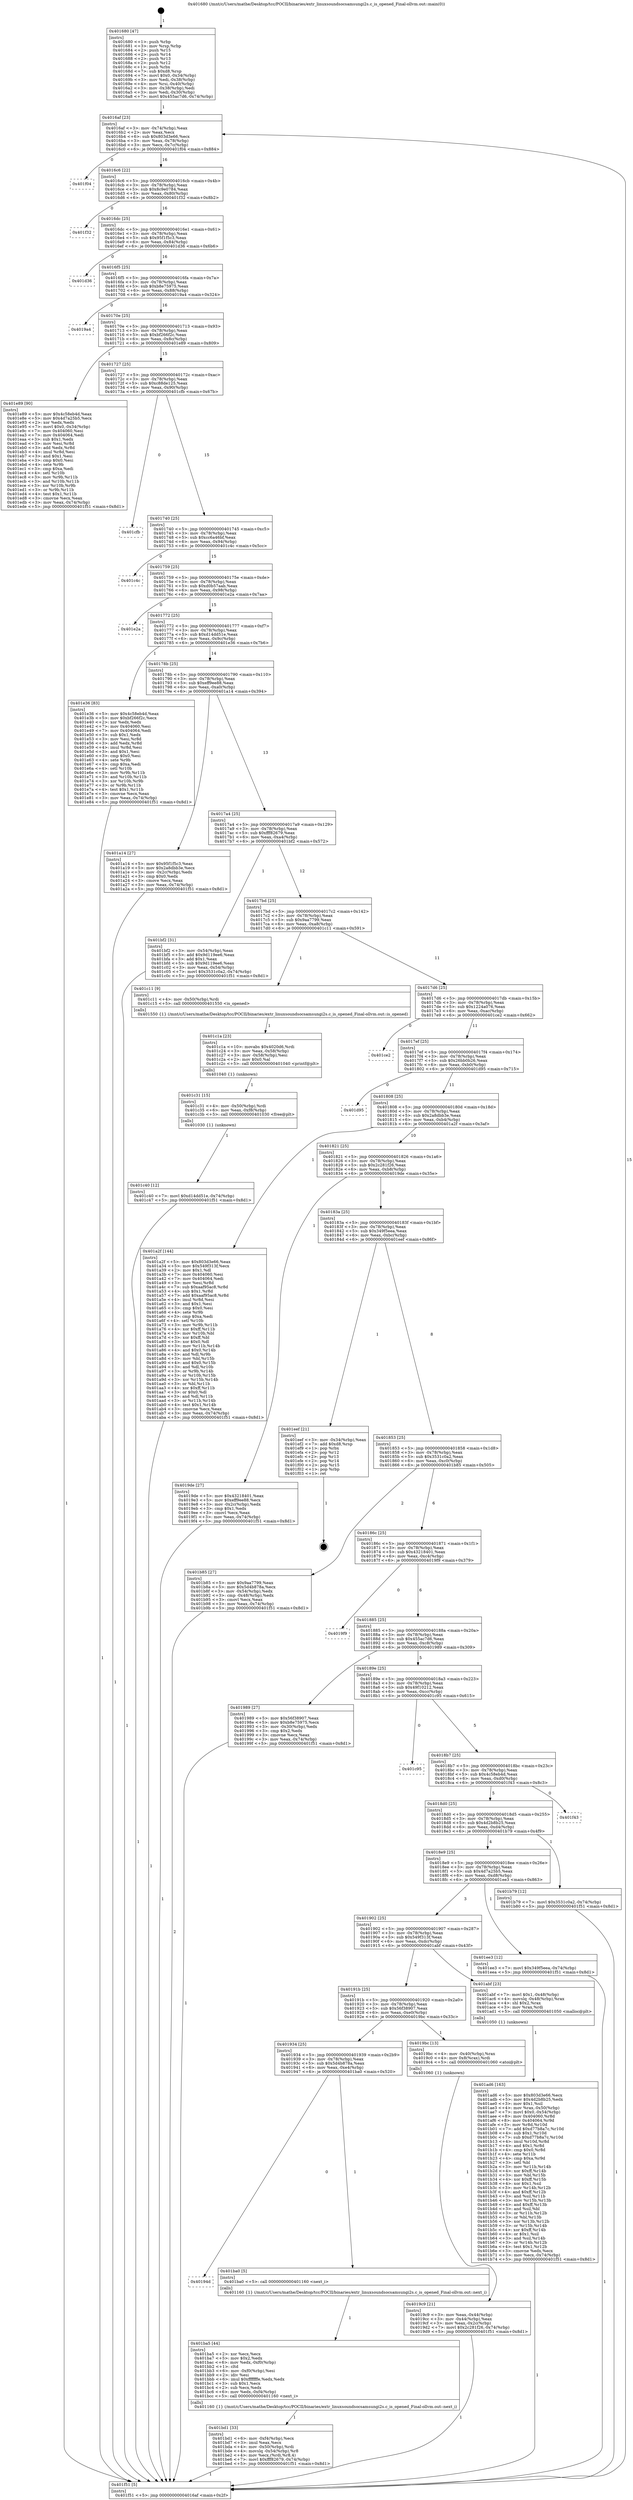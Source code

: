 digraph "0x401680" {
  label = "0x401680 (/mnt/c/Users/mathe/Desktop/tcc/POCII/binaries/extr_linuxsoundsocsamsungi2s.c_is_opened_Final-ollvm.out::main(0))"
  labelloc = "t"
  node[shape=record]

  Entry [label="",width=0.3,height=0.3,shape=circle,fillcolor=black,style=filled]
  "0x4016af" [label="{
     0x4016af [23]\l
     | [instrs]\l
     &nbsp;&nbsp;0x4016af \<+3\>: mov -0x74(%rbp),%eax\l
     &nbsp;&nbsp;0x4016b2 \<+2\>: mov %eax,%ecx\l
     &nbsp;&nbsp;0x4016b4 \<+6\>: sub $0x803d3e66,%ecx\l
     &nbsp;&nbsp;0x4016ba \<+3\>: mov %eax,-0x78(%rbp)\l
     &nbsp;&nbsp;0x4016bd \<+3\>: mov %ecx,-0x7c(%rbp)\l
     &nbsp;&nbsp;0x4016c0 \<+6\>: je 0000000000401f04 \<main+0x884\>\l
  }"]
  "0x401f04" [label="{
     0x401f04\l
  }", style=dashed]
  "0x4016c6" [label="{
     0x4016c6 [22]\l
     | [instrs]\l
     &nbsp;&nbsp;0x4016c6 \<+5\>: jmp 00000000004016cb \<main+0x4b\>\l
     &nbsp;&nbsp;0x4016cb \<+3\>: mov -0x78(%rbp),%eax\l
     &nbsp;&nbsp;0x4016ce \<+5\>: sub $0x8c9e0784,%eax\l
     &nbsp;&nbsp;0x4016d3 \<+3\>: mov %eax,-0x80(%rbp)\l
     &nbsp;&nbsp;0x4016d6 \<+6\>: je 0000000000401f32 \<main+0x8b2\>\l
  }"]
  Exit [label="",width=0.3,height=0.3,shape=circle,fillcolor=black,style=filled,peripheries=2]
  "0x401f32" [label="{
     0x401f32\l
  }", style=dashed]
  "0x4016dc" [label="{
     0x4016dc [25]\l
     | [instrs]\l
     &nbsp;&nbsp;0x4016dc \<+5\>: jmp 00000000004016e1 \<main+0x61\>\l
     &nbsp;&nbsp;0x4016e1 \<+3\>: mov -0x78(%rbp),%eax\l
     &nbsp;&nbsp;0x4016e4 \<+5\>: sub $0x95f1f5c3,%eax\l
     &nbsp;&nbsp;0x4016e9 \<+6\>: mov %eax,-0x84(%rbp)\l
     &nbsp;&nbsp;0x4016ef \<+6\>: je 0000000000401d36 \<main+0x6b6\>\l
  }"]
  "0x401c40" [label="{
     0x401c40 [12]\l
     | [instrs]\l
     &nbsp;&nbsp;0x401c40 \<+7\>: movl $0xd14dd51e,-0x74(%rbp)\l
     &nbsp;&nbsp;0x401c47 \<+5\>: jmp 0000000000401f51 \<main+0x8d1\>\l
  }"]
  "0x401d36" [label="{
     0x401d36\l
  }", style=dashed]
  "0x4016f5" [label="{
     0x4016f5 [25]\l
     | [instrs]\l
     &nbsp;&nbsp;0x4016f5 \<+5\>: jmp 00000000004016fa \<main+0x7a\>\l
     &nbsp;&nbsp;0x4016fa \<+3\>: mov -0x78(%rbp),%eax\l
     &nbsp;&nbsp;0x4016fd \<+5\>: sub $0xb8e75975,%eax\l
     &nbsp;&nbsp;0x401702 \<+6\>: mov %eax,-0x88(%rbp)\l
     &nbsp;&nbsp;0x401708 \<+6\>: je 00000000004019a4 \<main+0x324\>\l
  }"]
  "0x401c31" [label="{
     0x401c31 [15]\l
     | [instrs]\l
     &nbsp;&nbsp;0x401c31 \<+4\>: mov -0x50(%rbp),%rdi\l
     &nbsp;&nbsp;0x401c35 \<+6\>: mov %eax,-0xf8(%rbp)\l
     &nbsp;&nbsp;0x401c3b \<+5\>: call 0000000000401030 \<free@plt\>\l
     | [calls]\l
     &nbsp;&nbsp;0x401030 \{1\} (unknown)\l
  }"]
  "0x4019a4" [label="{
     0x4019a4\l
  }", style=dashed]
  "0x40170e" [label="{
     0x40170e [25]\l
     | [instrs]\l
     &nbsp;&nbsp;0x40170e \<+5\>: jmp 0000000000401713 \<main+0x93\>\l
     &nbsp;&nbsp;0x401713 \<+3\>: mov -0x78(%rbp),%eax\l
     &nbsp;&nbsp;0x401716 \<+5\>: sub $0xbf266f2c,%eax\l
     &nbsp;&nbsp;0x40171b \<+6\>: mov %eax,-0x8c(%rbp)\l
     &nbsp;&nbsp;0x401721 \<+6\>: je 0000000000401e89 \<main+0x809\>\l
  }"]
  "0x401c1a" [label="{
     0x401c1a [23]\l
     | [instrs]\l
     &nbsp;&nbsp;0x401c1a \<+10\>: movabs $0x4020d6,%rdi\l
     &nbsp;&nbsp;0x401c24 \<+3\>: mov %eax,-0x58(%rbp)\l
     &nbsp;&nbsp;0x401c27 \<+3\>: mov -0x58(%rbp),%esi\l
     &nbsp;&nbsp;0x401c2a \<+2\>: mov $0x0,%al\l
     &nbsp;&nbsp;0x401c2c \<+5\>: call 0000000000401040 \<printf@plt\>\l
     | [calls]\l
     &nbsp;&nbsp;0x401040 \{1\} (unknown)\l
  }"]
  "0x401e89" [label="{
     0x401e89 [90]\l
     | [instrs]\l
     &nbsp;&nbsp;0x401e89 \<+5\>: mov $0x4c58eb4d,%eax\l
     &nbsp;&nbsp;0x401e8e \<+5\>: mov $0x4d7a25b5,%ecx\l
     &nbsp;&nbsp;0x401e93 \<+2\>: xor %edx,%edx\l
     &nbsp;&nbsp;0x401e95 \<+7\>: movl $0x0,-0x34(%rbp)\l
     &nbsp;&nbsp;0x401e9c \<+7\>: mov 0x404060,%esi\l
     &nbsp;&nbsp;0x401ea3 \<+7\>: mov 0x404064,%edi\l
     &nbsp;&nbsp;0x401eaa \<+3\>: sub $0x1,%edx\l
     &nbsp;&nbsp;0x401ead \<+3\>: mov %esi,%r8d\l
     &nbsp;&nbsp;0x401eb0 \<+3\>: add %edx,%r8d\l
     &nbsp;&nbsp;0x401eb3 \<+4\>: imul %r8d,%esi\l
     &nbsp;&nbsp;0x401eb7 \<+3\>: and $0x1,%esi\l
     &nbsp;&nbsp;0x401eba \<+3\>: cmp $0x0,%esi\l
     &nbsp;&nbsp;0x401ebd \<+4\>: sete %r9b\l
     &nbsp;&nbsp;0x401ec1 \<+3\>: cmp $0xa,%edi\l
     &nbsp;&nbsp;0x401ec4 \<+4\>: setl %r10b\l
     &nbsp;&nbsp;0x401ec8 \<+3\>: mov %r9b,%r11b\l
     &nbsp;&nbsp;0x401ecb \<+3\>: and %r10b,%r11b\l
     &nbsp;&nbsp;0x401ece \<+3\>: xor %r10b,%r9b\l
     &nbsp;&nbsp;0x401ed1 \<+3\>: or %r9b,%r11b\l
     &nbsp;&nbsp;0x401ed4 \<+4\>: test $0x1,%r11b\l
     &nbsp;&nbsp;0x401ed8 \<+3\>: cmovne %ecx,%eax\l
     &nbsp;&nbsp;0x401edb \<+3\>: mov %eax,-0x74(%rbp)\l
     &nbsp;&nbsp;0x401ede \<+5\>: jmp 0000000000401f51 \<main+0x8d1\>\l
  }"]
  "0x401727" [label="{
     0x401727 [25]\l
     | [instrs]\l
     &nbsp;&nbsp;0x401727 \<+5\>: jmp 000000000040172c \<main+0xac\>\l
     &nbsp;&nbsp;0x40172c \<+3\>: mov -0x78(%rbp),%eax\l
     &nbsp;&nbsp;0x40172f \<+5\>: sub $0xc88de125,%eax\l
     &nbsp;&nbsp;0x401734 \<+6\>: mov %eax,-0x90(%rbp)\l
     &nbsp;&nbsp;0x40173a \<+6\>: je 0000000000401cfb \<main+0x67b\>\l
  }"]
  "0x401bd1" [label="{
     0x401bd1 [33]\l
     | [instrs]\l
     &nbsp;&nbsp;0x401bd1 \<+6\>: mov -0xf4(%rbp),%ecx\l
     &nbsp;&nbsp;0x401bd7 \<+3\>: imul %eax,%ecx\l
     &nbsp;&nbsp;0x401bda \<+4\>: mov -0x50(%rbp),%rdi\l
     &nbsp;&nbsp;0x401bde \<+4\>: movslq -0x54(%rbp),%r8\l
     &nbsp;&nbsp;0x401be2 \<+4\>: mov %ecx,(%rdi,%r8,4)\l
     &nbsp;&nbsp;0x401be6 \<+7\>: movl $0xfff82679,-0x74(%rbp)\l
     &nbsp;&nbsp;0x401bed \<+5\>: jmp 0000000000401f51 \<main+0x8d1\>\l
  }"]
  "0x401cfb" [label="{
     0x401cfb\l
  }", style=dashed]
  "0x401740" [label="{
     0x401740 [25]\l
     | [instrs]\l
     &nbsp;&nbsp;0x401740 \<+5\>: jmp 0000000000401745 \<main+0xc5\>\l
     &nbsp;&nbsp;0x401745 \<+3\>: mov -0x78(%rbp),%eax\l
     &nbsp;&nbsp;0x401748 \<+5\>: sub $0xcc6a46bf,%eax\l
     &nbsp;&nbsp;0x40174d \<+6\>: mov %eax,-0x94(%rbp)\l
     &nbsp;&nbsp;0x401753 \<+6\>: je 0000000000401c4c \<main+0x5cc\>\l
  }"]
  "0x401ba5" [label="{
     0x401ba5 [44]\l
     | [instrs]\l
     &nbsp;&nbsp;0x401ba5 \<+2\>: xor %ecx,%ecx\l
     &nbsp;&nbsp;0x401ba7 \<+5\>: mov $0x2,%edx\l
     &nbsp;&nbsp;0x401bac \<+6\>: mov %edx,-0xf0(%rbp)\l
     &nbsp;&nbsp;0x401bb2 \<+1\>: cltd\l
     &nbsp;&nbsp;0x401bb3 \<+6\>: mov -0xf0(%rbp),%esi\l
     &nbsp;&nbsp;0x401bb9 \<+2\>: idiv %esi\l
     &nbsp;&nbsp;0x401bbb \<+6\>: imul $0xfffffffe,%edx,%edx\l
     &nbsp;&nbsp;0x401bc1 \<+3\>: sub $0x1,%ecx\l
     &nbsp;&nbsp;0x401bc4 \<+2\>: sub %ecx,%edx\l
     &nbsp;&nbsp;0x401bc6 \<+6\>: mov %edx,-0xf4(%rbp)\l
     &nbsp;&nbsp;0x401bcc \<+5\>: call 0000000000401160 \<next_i\>\l
     | [calls]\l
     &nbsp;&nbsp;0x401160 \{1\} (/mnt/c/Users/mathe/Desktop/tcc/POCII/binaries/extr_linuxsoundsocsamsungi2s.c_is_opened_Final-ollvm.out::next_i)\l
  }"]
  "0x401c4c" [label="{
     0x401c4c\l
  }", style=dashed]
  "0x401759" [label="{
     0x401759 [25]\l
     | [instrs]\l
     &nbsp;&nbsp;0x401759 \<+5\>: jmp 000000000040175e \<main+0xde\>\l
     &nbsp;&nbsp;0x40175e \<+3\>: mov -0x78(%rbp),%eax\l
     &nbsp;&nbsp;0x401761 \<+5\>: sub $0xd0b57aab,%eax\l
     &nbsp;&nbsp;0x401766 \<+6\>: mov %eax,-0x98(%rbp)\l
     &nbsp;&nbsp;0x40176c \<+6\>: je 0000000000401e2a \<main+0x7aa\>\l
  }"]
  "0x40194d" [label="{
     0x40194d\l
  }", style=dashed]
  "0x401e2a" [label="{
     0x401e2a\l
  }", style=dashed]
  "0x401772" [label="{
     0x401772 [25]\l
     | [instrs]\l
     &nbsp;&nbsp;0x401772 \<+5\>: jmp 0000000000401777 \<main+0xf7\>\l
     &nbsp;&nbsp;0x401777 \<+3\>: mov -0x78(%rbp),%eax\l
     &nbsp;&nbsp;0x40177a \<+5\>: sub $0xd14dd51e,%eax\l
     &nbsp;&nbsp;0x40177f \<+6\>: mov %eax,-0x9c(%rbp)\l
     &nbsp;&nbsp;0x401785 \<+6\>: je 0000000000401e36 \<main+0x7b6\>\l
  }"]
  "0x401ba0" [label="{
     0x401ba0 [5]\l
     | [instrs]\l
     &nbsp;&nbsp;0x401ba0 \<+5\>: call 0000000000401160 \<next_i\>\l
     | [calls]\l
     &nbsp;&nbsp;0x401160 \{1\} (/mnt/c/Users/mathe/Desktop/tcc/POCII/binaries/extr_linuxsoundsocsamsungi2s.c_is_opened_Final-ollvm.out::next_i)\l
  }"]
  "0x401e36" [label="{
     0x401e36 [83]\l
     | [instrs]\l
     &nbsp;&nbsp;0x401e36 \<+5\>: mov $0x4c58eb4d,%eax\l
     &nbsp;&nbsp;0x401e3b \<+5\>: mov $0xbf266f2c,%ecx\l
     &nbsp;&nbsp;0x401e40 \<+2\>: xor %edx,%edx\l
     &nbsp;&nbsp;0x401e42 \<+7\>: mov 0x404060,%esi\l
     &nbsp;&nbsp;0x401e49 \<+7\>: mov 0x404064,%edi\l
     &nbsp;&nbsp;0x401e50 \<+3\>: sub $0x1,%edx\l
     &nbsp;&nbsp;0x401e53 \<+3\>: mov %esi,%r8d\l
     &nbsp;&nbsp;0x401e56 \<+3\>: add %edx,%r8d\l
     &nbsp;&nbsp;0x401e59 \<+4\>: imul %r8d,%esi\l
     &nbsp;&nbsp;0x401e5d \<+3\>: and $0x1,%esi\l
     &nbsp;&nbsp;0x401e60 \<+3\>: cmp $0x0,%esi\l
     &nbsp;&nbsp;0x401e63 \<+4\>: sete %r9b\l
     &nbsp;&nbsp;0x401e67 \<+3\>: cmp $0xa,%edi\l
     &nbsp;&nbsp;0x401e6a \<+4\>: setl %r10b\l
     &nbsp;&nbsp;0x401e6e \<+3\>: mov %r9b,%r11b\l
     &nbsp;&nbsp;0x401e71 \<+3\>: and %r10b,%r11b\l
     &nbsp;&nbsp;0x401e74 \<+3\>: xor %r10b,%r9b\l
     &nbsp;&nbsp;0x401e77 \<+3\>: or %r9b,%r11b\l
     &nbsp;&nbsp;0x401e7a \<+4\>: test $0x1,%r11b\l
     &nbsp;&nbsp;0x401e7e \<+3\>: cmovne %ecx,%eax\l
     &nbsp;&nbsp;0x401e81 \<+3\>: mov %eax,-0x74(%rbp)\l
     &nbsp;&nbsp;0x401e84 \<+5\>: jmp 0000000000401f51 \<main+0x8d1\>\l
  }"]
  "0x40178b" [label="{
     0x40178b [25]\l
     | [instrs]\l
     &nbsp;&nbsp;0x40178b \<+5\>: jmp 0000000000401790 \<main+0x110\>\l
     &nbsp;&nbsp;0x401790 \<+3\>: mov -0x78(%rbp),%eax\l
     &nbsp;&nbsp;0x401793 \<+5\>: sub $0xeff9ee88,%eax\l
     &nbsp;&nbsp;0x401798 \<+6\>: mov %eax,-0xa0(%rbp)\l
     &nbsp;&nbsp;0x40179e \<+6\>: je 0000000000401a14 \<main+0x394\>\l
  }"]
  "0x401ad6" [label="{
     0x401ad6 [163]\l
     | [instrs]\l
     &nbsp;&nbsp;0x401ad6 \<+5\>: mov $0x803d3e66,%ecx\l
     &nbsp;&nbsp;0x401adb \<+5\>: mov $0x4d2b8b25,%edx\l
     &nbsp;&nbsp;0x401ae0 \<+3\>: mov $0x1,%sil\l
     &nbsp;&nbsp;0x401ae3 \<+4\>: mov %rax,-0x50(%rbp)\l
     &nbsp;&nbsp;0x401ae7 \<+7\>: movl $0x0,-0x54(%rbp)\l
     &nbsp;&nbsp;0x401aee \<+8\>: mov 0x404060,%r8d\l
     &nbsp;&nbsp;0x401af6 \<+8\>: mov 0x404064,%r9d\l
     &nbsp;&nbsp;0x401afe \<+3\>: mov %r8d,%r10d\l
     &nbsp;&nbsp;0x401b01 \<+7\>: add $0xd77b8a7c,%r10d\l
     &nbsp;&nbsp;0x401b08 \<+4\>: sub $0x1,%r10d\l
     &nbsp;&nbsp;0x401b0c \<+7\>: sub $0xd77b8a7c,%r10d\l
     &nbsp;&nbsp;0x401b13 \<+4\>: imul %r10d,%r8d\l
     &nbsp;&nbsp;0x401b17 \<+4\>: and $0x1,%r8d\l
     &nbsp;&nbsp;0x401b1b \<+4\>: cmp $0x0,%r8d\l
     &nbsp;&nbsp;0x401b1f \<+4\>: sete %r11b\l
     &nbsp;&nbsp;0x401b23 \<+4\>: cmp $0xa,%r9d\l
     &nbsp;&nbsp;0x401b27 \<+3\>: setl %bl\l
     &nbsp;&nbsp;0x401b2a \<+3\>: mov %r11b,%r14b\l
     &nbsp;&nbsp;0x401b2d \<+4\>: xor $0xff,%r14b\l
     &nbsp;&nbsp;0x401b31 \<+3\>: mov %bl,%r15b\l
     &nbsp;&nbsp;0x401b34 \<+4\>: xor $0xff,%r15b\l
     &nbsp;&nbsp;0x401b38 \<+4\>: xor $0x1,%sil\l
     &nbsp;&nbsp;0x401b3c \<+3\>: mov %r14b,%r12b\l
     &nbsp;&nbsp;0x401b3f \<+4\>: and $0xff,%r12b\l
     &nbsp;&nbsp;0x401b43 \<+3\>: and %sil,%r11b\l
     &nbsp;&nbsp;0x401b46 \<+3\>: mov %r15b,%r13b\l
     &nbsp;&nbsp;0x401b49 \<+4\>: and $0xff,%r13b\l
     &nbsp;&nbsp;0x401b4d \<+3\>: and %sil,%bl\l
     &nbsp;&nbsp;0x401b50 \<+3\>: or %r11b,%r12b\l
     &nbsp;&nbsp;0x401b53 \<+3\>: or %bl,%r13b\l
     &nbsp;&nbsp;0x401b56 \<+3\>: xor %r13b,%r12b\l
     &nbsp;&nbsp;0x401b59 \<+3\>: or %r15b,%r14b\l
     &nbsp;&nbsp;0x401b5c \<+4\>: xor $0xff,%r14b\l
     &nbsp;&nbsp;0x401b60 \<+4\>: or $0x1,%sil\l
     &nbsp;&nbsp;0x401b64 \<+3\>: and %sil,%r14b\l
     &nbsp;&nbsp;0x401b67 \<+3\>: or %r14b,%r12b\l
     &nbsp;&nbsp;0x401b6a \<+4\>: test $0x1,%r12b\l
     &nbsp;&nbsp;0x401b6e \<+3\>: cmovne %edx,%ecx\l
     &nbsp;&nbsp;0x401b71 \<+3\>: mov %ecx,-0x74(%rbp)\l
     &nbsp;&nbsp;0x401b74 \<+5\>: jmp 0000000000401f51 \<main+0x8d1\>\l
  }"]
  "0x401a14" [label="{
     0x401a14 [27]\l
     | [instrs]\l
     &nbsp;&nbsp;0x401a14 \<+5\>: mov $0x95f1f5c3,%eax\l
     &nbsp;&nbsp;0x401a19 \<+5\>: mov $0x2a8dbb3e,%ecx\l
     &nbsp;&nbsp;0x401a1e \<+3\>: mov -0x2c(%rbp),%edx\l
     &nbsp;&nbsp;0x401a21 \<+3\>: cmp $0x0,%edx\l
     &nbsp;&nbsp;0x401a24 \<+3\>: cmove %ecx,%eax\l
     &nbsp;&nbsp;0x401a27 \<+3\>: mov %eax,-0x74(%rbp)\l
     &nbsp;&nbsp;0x401a2a \<+5\>: jmp 0000000000401f51 \<main+0x8d1\>\l
  }"]
  "0x4017a4" [label="{
     0x4017a4 [25]\l
     | [instrs]\l
     &nbsp;&nbsp;0x4017a4 \<+5\>: jmp 00000000004017a9 \<main+0x129\>\l
     &nbsp;&nbsp;0x4017a9 \<+3\>: mov -0x78(%rbp),%eax\l
     &nbsp;&nbsp;0x4017ac \<+5\>: sub $0xfff82679,%eax\l
     &nbsp;&nbsp;0x4017b1 \<+6\>: mov %eax,-0xa4(%rbp)\l
     &nbsp;&nbsp;0x4017b7 \<+6\>: je 0000000000401bf2 \<main+0x572\>\l
  }"]
  "0x4019c9" [label="{
     0x4019c9 [21]\l
     | [instrs]\l
     &nbsp;&nbsp;0x4019c9 \<+3\>: mov %eax,-0x44(%rbp)\l
     &nbsp;&nbsp;0x4019cc \<+3\>: mov -0x44(%rbp),%eax\l
     &nbsp;&nbsp;0x4019cf \<+3\>: mov %eax,-0x2c(%rbp)\l
     &nbsp;&nbsp;0x4019d2 \<+7\>: movl $0x2c281f26,-0x74(%rbp)\l
     &nbsp;&nbsp;0x4019d9 \<+5\>: jmp 0000000000401f51 \<main+0x8d1\>\l
  }"]
  "0x401bf2" [label="{
     0x401bf2 [31]\l
     | [instrs]\l
     &nbsp;&nbsp;0x401bf2 \<+3\>: mov -0x54(%rbp),%eax\l
     &nbsp;&nbsp;0x401bf5 \<+5\>: add $0x9d119ee6,%eax\l
     &nbsp;&nbsp;0x401bfa \<+3\>: add $0x1,%eax\l
     &nbsp;&nbsp;0x401bfd \<+5\>: sub $0x9d119ee6,%eax\l
     &nbsp;&nbsp;0x401c02 \<+3\>: mov %eax,-0x54(%rbp)\l
     &nbsp;&nbsp;0x401c05 \<+7\>: movl $0x3531c0a2,-0x74(%rbp)\l
     &nbsp;&nbsp;0x401c0c \<+5\>: jmp 0000000000401f51 \<main+0x8d1\>\l
  }"]
  "0x4017bd" [label="{
     0x4017bd [25]\l
     | [instrs]\l
     &nbsp;&nbsp;0x4017bd \<+5\>: jmp 00000000004017c2 \<main+0x142\>\l
     &nbsp;&nbsp;0x4017c2 \<+3\>: mov -0x78(%rbp),%eax\l
     &nbsp;&nbsp;0x4017c5 \<+5\>: sub $0x9aa7799,%eax\l
     &nbsp;&nbsp;0x4017ca \<+6\>: mov %eax,-0xa8(%rbp)\l
     &nbsp;&nbsp;0x4017d0 \<+6\>: je 0000000000401c11 \<main+0x591\>\l
  }"]
  "0x401934" [label="{
     0x401934 [25]\l
     | [instrs]\l
     &nbsp;&nbsp;0x401934 \<+5\>: jmp 0000000000401939 \<main+0x2b9\>\l
     &nbsp;&nbsp;0x401939 \<+3\>: mov -0x78(%rbp),%eax\l
     &nbsp;&nbsp;0x40193c \<+5\>: sub $0x5d4b878a,%eax\l
     &nbsp;&nbsp;0x401941 \<+6\>: mov %eax,-0xe4(%rbp)\l
     &nbsp;&nbsp;0x401947 \<+6\>: je 0000000000401ba0 \<main+0x520\>\l
  }"]
  "0x401c11" [label="{
     0x401c11 [9]\l
     | [instrs]\l
     &nbsp;&nbsp;0x401c11 \<+4\>: mov -0x50(%rbp),%rdi\l
     &nbsp;&nbsp;0x401c15 \<+5\>: call 0000000000401550 \<is_opened\>\l
     | [calls]\l
     &nbsp;&nbsp;0x401550 \{1\} (/mnt/c/Users/mathe/Desktop/tcc/POCII/binaries/extr_linuxsoundsocsamsungi2s.c_is_opened_Final-ollvm.out::is_opened)\l
  }"]
  "0x4017d6" [label="{
     0x4017d6 [25]\l
     | [instrs]\l
     &nbsp;&nbsp;0x4017d6 \<+5\>: jmp 00000000004017db \<main+0x15b\>\l
     &nbsp;&nbsp;0x4017db \<+3\>: mov -0x78(%rbp),%eax\l
     &nbsp;&nbsp;0x4017de \<+5\>: sub $0x1224a076,%eax\l
     &nbsp;&nbsp;0x4017e3 \<+6\>: mov %eax,-0xac(%rbp)\l
     &nbsp;&nbsp;0x4017e9 \<+6\>: je 0000000000401ce2 \<main+0x662\>\l
  }"]
  "0x4019bc" [label="{
     0x4019bc [13]\l
     | [instrs]\l
     &nbsp;&nbsp;0x4019bc \<+4\>: mov -0x40(%rbp),%rax\l
     &nbsp;&nbsp;0x4019c0 \<+4\>: mov 0x8(%rax),%rdi\l
     &nbsp;&nbsp;0x4019c4 \<+5\>: call 0000000000401060 \<atoi@plt\>\l
     | [calls]\l
     &nbsp;&nbsp;0x401060 \{1\} (unknown)\l
  }"]
  "0x401ce2" [label="{
     0x401ce2\l
  }", style=dashed]
  "0x4017ef" [label="{
     0x4017ef [25]\l
     | [instrs]\l
     &nbsp;&nbsp;0x4017ef \<+5\>: jmp 00000000004017f4 \<main+0x174\>\l
     &nbsp;&nbsp;0x4017f4 \<+3\>: mov -0x78(%rbp),%eax\l
     &nbsp;&nbsp;0x4017f7 \<+5\>: sub $0x26bb0b26,%eax\l
     &nbsp;&nbsp;0x4017fc \<+6\>: mov %eax,-0xb0(%rbp)\l
     &nbsp;&nbsp;0x401802 \<+6\>: je 0000000000401d95 \<main+0x715\>\l
  }"]
  "0x40191b" [label="{
     0x40191b [25]\l
     | [instrs]\l
     &nbsp;&nbsp;0x40191b \<+5\>: jmp 0000000000401920 \<main+0x2a0\>\l
     &nbsp;&nbsp;0x401920 \<+3\>: mov -0x78(%rbp),%eax\l
     &nbsp;&nbsp;0x401923 \<+5\>: sub $0x56f38907,%eax\l
     &nbsp;&nbsp;0x401928 \<+6\>: mov %eax,-0xe0(%rbp)\l
     &nbsp;&nbsp;0x40192e \<+6\>: je 00000000004019bc \<main+0x33c\>\l
  }"]
  "0x401d95" [label="{
     0x401d95\l
  }", style=dashed]
  "0x401808" [label="{
     0x401808 [25]\l
     | [instrs]\l
     &nbsp;&nbsp;0x401808 \<+5\>: jmp 000000000040180d \<main+0x18d\>\l
     &nbsp;&nbsp;0x40180d \<+3\>: mov -0x78(%rbp),%eax\l
     &nbsp;&nbsp;0x401810 \<+5\>: sub $0x2a8dbb3e,%eax\l
     &nbsp;&nbsp;0x401815 \<+6\>: mov %eax,-0xb4(%rbp)\l
     &nbsp;&nbsp;0x40181b \<+6\>: je 0000000000401a2f \<main+0x3af\>\l
  }"]
  "0x401abf" [label="{
     0x401abf [23]\l
     | [instrs]\l
     &nbsp;&nbsp;0x401abf \<+7\>: movl $0x1,-0x48(%rbp)\l
     &nbsp;&nbsp;0x401ac6 \<+4\>: movslq -0x48(%rbp),%rax\l
     &nbsp;&nbsp;0x401aca \<+4\>: shl $0x2,%rax\l
     &nbsp;&nbsp;0x401ace \<+3\>: mov %rax,%rdi\l
     &nbsp;&nbsp;0x401ad1 \<+5\>: call 0000000000401050 \<malloc@plt\>\l
     | [calls]\l
     &nbsp;&nbsp;0x401050 \{1\} (unknown)\l
  }"]
  "0x401a2f" [label="{
     0x401a2f [144]\l
     | [instrs]\l
     &nbsp;&nbsp;0x401a2f \<+5\>: mov $0x803d3e66,%eax\l
     &nbsp;&nbsp;0x401a34 \<+5\>: mov $0x549f313f,%ecx\l
     &nbsp;&nbsp;0x401a39 \<+2\>: mov $0x1,%dl\l
     &nbsp;&nbsp;0x401a3b \<+7\>: mov 0x404060,%esi\l
     &nbsp;&nbsp;0x401a42 \<+7\>: mov 0x404064,%edi\l
     &nbsp;&nbsp;0x401a49 \<+3\>: mov %esi,%r8d\l
     &nbsp;&nbsp;0x401a4c \<+7\>: sub $0xaaf95ac8,%r8d\l
     &nbsp;&nbsp;0x401a53 \<+4\>: sub $0x1,%r8d\l
     &nbsp;&nbsp;0x401a57 \<+7\>: add $0xaaf95ac8,%r8d\l
     &nbsp;&nbsp;0x401a5e \<+4\>: imul %r8d,%esi\l
     &nbsp;&nbsp;0x401a62 \<+3\>: and $0x1,%esi\l
     &nbsp;&nbsp;0x401a65 \<+3\>: cmp $0x0,%esi\l
     &nbsp;&nbsp;0x401a68 \<+4\>: sete %r9b\l
     &nbsp;&nbsp;0x401a6c \<+3\>: cmp $0xa,%edi\l
     &nbsp;&nbsp;0x401a6f \<+4\>: setl %r10b\l
     &nbsp;&nbsp;0x401a73 \<+3\>: mov %r9b,%r11b\l
     &nbsp;&nbsp;0x401a76 \<+4\>: xor $0xff,%r11b\l
     &nbsp;&nbsp;0x401a7a \<+3\>: mov %r10b,%bl\l
     &nbsp;&nbsp;0x401a7d \<+3\>: xor $0xff,%bl\l
     &nbsp;&nbsp;0x401a80 \<+3\>: xor $0x0,%dl\l
     &nbsp;&nbsp;0x401a83 \<+3\>: mov %r11b,%r14b\l
     &nbsp;&nbsp;0x401a86 \<+4\>: and $0x0,%r14b\l
     &nbsp;&nbsp;0x401a8a \<+3\>: and %dl,%r9b\l
     &nbsp;&nbsp;0x401a8d \<+3\>: mov %bl,%r15b\l
     &nbsp;&nbsp;0x401a90 \<+4\>: and $0x0,%r15b\l
     &nbsp;&nbsp;0x401a94 \<+3\>: and %dl,%r10b\l
     &nbsp;&nbsp;0x401a97 \<+3\>: or %r9b,%r14b\l
     &nbsp;&nbsp;0x401a9a \<+3\>: or %r10b,%r15b\l
     &nbsp;&nbsp;0x401a9d \<+3\>: xor %r15b,%r14b\l
     &nbsp;&nbsp;0x401aa0 \<+3\>: or %bl,%r11b\l
     &nbsp;&nbsp;0x401aa3 \<+4\>: xor $0xff,%r11b\l
     &nbsp;&nbsp;0x401aa7 \<+3\>: or $0x0,%dl\l
     &nbsp;&nbsp;0x401aaa \<+3\>: and %dl,%r11b\l
     &nbsp;&nbsp;0x401aad \<+3\>: or %r11b,%r14b\l
     &nbsp;&nbsp;0x401ab0 \<+4\>: test $0x1,%r14b\l
     &nbsp;&nbsp;0x401ab4 \<+3\>: cmovne %ecx,%eax\l
     &nbsp;&nbsp;0x401ab7 \<+3\>: mov %eax,-0x74(%rbp)\l
     &nbsp;&nbsp;0x401aba \<+5\>: jmp 0000000000401f51 \<main+0x8d1\>\l
  }"]
  "0x401821" [label="{
     0x401821 [25]\l
     | [instrs]\l
     &nbsp;&nbsp;0x401821 \<+5\>: jmp 0000000000401826 \<main+0x1a6\>\l
     &nbsp;&nbsp;0x401826 \<+3\>: mov -0x78(%rbp),%eax\l
     &nbsp;&nbsp;0x401829 \<+5\>: sub $0x2c281f26,%eax\l
     &nbsp;&nbsp;0x40182e \<+6\>: mov %eax,-0xb8(%rbp)\l
     &nbsp;&nbsp;0x401834 \<+6\>: je 00000000004019de \<main+0x35e\>\l
  }"]
  "0x401902" [label="{
     0x401902 [25]\l
     | [instrs]\l
     &nbsp;&nbsp;0x401902 \<+5\>: jmp 0000000000401907 \<main+0x287\>\l
     &nbsp;&nbsp;0x401907 \<+3\>: mov -0x78(%rbp),%eax\l
     &nbsp;&nbsp;0x40190a \<+5\>: sub $0x549f313f,%eax\l
     &nbsp;&nbsp;0x40190f \<+6\>: mov %eax,-0xdc(%rbp)\l
     &nbsp;&nbsp;0x401915 \<+6\>: je 0000000000401abf \<main+0x43f\>\l
  }"]
  "0x4019de" [label="{
     0x4019de [27]\l
     | [instrs]\l
     &nbsp;&nbsp;0x4019de \<+5\>: mov $0x43218401,%eax\l
     &nbsp;&nbsp;0x4019e3 \<+5\>: mov $0xeff9ee88,%ecx\l
     &nbsp;&nbsp;0x4019e8 \<+3\>: mov -0x2c(%rbp),%edx\l
     &nbsp;&nbsp;0x4019eb \<+3\>: cmp $0x1,%edx\l
     &nbsp;&nbsp;0x4019ee \<+3\>: cmovl %ecx,%eax\l
     &nbsp;&nbsp;0x4019f1 \<+3\>: mov %eax,-0x74(%rbp)\l
     &nbsp;&nbsp;0x4019f4 \<+5\>: jmp 0000000000401f51 \<main+0x8d1\>\l
  }"]
  "0x40183a" [label="{
     0x40183a [25]\l
     | [instrs]\l
     &nbsp;&nbsp;0x40183a \<+5\>: jmp 000000000040183f \<main+0x1bf\>\l
     &nbsp;&nbsp;0x40183f \<+3\>: mov -0x78(%rbp),%eax\l
     &nbsp;&nbsp;0x401842 \<+5\>: sub $0x349f5eea,%eax\l
     &nbsp;&nbsp;0x401847 \<+6\>: mov %eax,-0xbc(%rbp)\l
     &nbsp;&nbsp;0x40184d \<+6\>: je 0000000000401eef \<main+0x86f\>\l
  }"]
  "0x401ee3" [label="{
     0x401ee3 [12]\l
     | [instrs]\l
     &nbsp;&nbsp;0x401ee3 \<+7\>: movl $0x349f5eea,-0x74(%rbp)\l
     &nbsp;&nbsp;0x401eea \<+5\>: jmp 0000000000401f51 \<main+0x8d1\>\l
  }"]
  "0x401eef" [label="{
     0x401eef [21]\l
     | [instrs]\l
     &nbsp;&nbsp;0x401eef \<+3\>: mov -0x34(%rbp),%eax\l
     &nbsp;&nbsp;0x401ef2 \<+7\>: add $0xd8,%rsp\l
     &nbsp;&nbsp;0x401ef9 \<+1\>: pop %rbx\l
     &nbsp;&nbsp;0x401efa \<+2\>: pop %r12\l
     &nbsp;&nbsp;0x401efc \<+2\>: pop %r13\l
     &nbsp;&nbsp;0x401efe \<+2\>: pop %r14\l
     &nbsp;&nbsp;0x401f00 \<+2\>: pop %r15\l
     &nbsp;&nbsp;0x401f02 \<+1\>: pop %rbp\l
     &nbsp;&nbsp;0x401f03 \<+1\>: ret\l
  }"]
  "0x401853" [label="{
     0x401853 [25]\l
     | [instrs]\l
     &nbsp;&nbsp;0x401853 \<+5\>: jmp 0000000000401858 \<main+0x1d8\>\l
     &nbsp;&nbsp;0x401858 \<+3\>: mov -0x78(%rbp),%eax\l
     &nbsp;&nbsp;0x40185b \<+5\>: sub $0x3531c0a2,%eax\l
     &nbsp;&nbsp;0x401860 \<+6\>: mov %eax,-0xc0(%rbp)\l
     &nbsp;&nbsp;0x401866 \<+6\>: je 0000000000401b85 \<main+0x505\>\l
  }"]
  "0x4018e9" [label="{
     0x4018e9 [25]\l
     | [instrs]\l
     &nbsp;&nbsp;0x4018e9 \<+5\>: jmp 00000000004018ee \<main+0x26e\>\l
     &nbsp;&nbsp;0x4018ee \<+3\>: mov -0x78(%rbp),%eax\l
     &nbsp;&nbsp;0x4018f1 \<+5\>: sub $0x4d7a25b5,%eax\l
     &nbsp;&nbsp;0x4018f6 \<+6\>: mov %eax,-0xd8(%rbp)\l
     &nbsp;&nbsp;0x4018fc \<+6\>: je 0000000000401ee3 \<main+0x863\>\l
  }"]
  "0x401b85" [label="{
     0x401b85 [27]\l
     | [instrs]\l
     &nbsp;&nbsp;0x401b85 \<+5\>: mov $0x9aa7799,%eax\l
     &nbsp;&nbsp;0x401b8a \<+5\>: mov $0x5d4b878a,%ecx\l
     &nbsp;&nbsp;0x401b8f \<+3\>: mov -0x54(%rbp),%edx\l
     &nbsp;&nbsp;0x401b92 \<+3\>: cmp -0x48(%rbp),%edx\l
     &nbsp;&nbsp;0x401b95 \<+3\>: cmovl %ecx,%eax\l
     &nbsp;&nbsp;0x401b98 \<+3\>: mov %eax,-0x74(%rbp)\l
     &nbsp;&nbsp;0x401b9b \<+5\>: jmp 0000000000401f51 \<main+0x8d1\>\l
  }"]
  "0x40186c" [label="{
     0x40186c [25]\l
     | [instrs]\l
     &nbsp;&nbsp;0x40186c \<+5\>: jmp 0000000000401871 \<main+0x1f1\>\l
     &nbsp;&nbsp;0x401871 \<+3\>: mov -0x78(%rbp),%eax\l
     &nbsp;&nbsp;0x401874 \<+5\>: sub $0x43218401,%eax\l
     &nbsp;&nbsp;0x401879 \<+6\>: mov %eax,-0xc4(%rbp)\l
     &nbsp;&nbsp;0x40187f \<+6\>: je 00000000004019f9 \<main+0x379\>\l
  }"]
  "0x401b79" [label="{
     0x401b79 [12]\l
     | [instrs]\l
     &nbsp;&nbsp;0x401b79 \<+7\>: movl $0x3531c0a2,-0x74(%rbp)\l
     &nbsp;&nbsp;0x401b80 \<+5\>: jmp 0000000000401f51 \<main+0x8d1\>\l
  }"]
  "0x4019f9" [label="{
     0x4019f9\l
  }", style=dashed]
  "0x401885" [label="{
     0x401885 [25]\l
     | [instrs]\l
     &nbsp;&nbsp;0x401885 \<+5\>: jmp 000000000040188a \<main+0x20a\>\l
     &nbsp;&nbsp;0x40188a \<+3\>: mov -0x78(%rbp),%eax\l
     &nbsp;&nbsp;0x40188d \<+5\>: sub $0x455ac7d6,%eax\l
     &nbsp;&nbsp;0x401892 \<+6\>: mov %eax,-0xc8(%rbp)\l
     &nbsp;&nbsp;0x401898 \<+6\>: je 0000000000401989 \<main+0x309\>\l
  }"]
  "0x4018d0" [label="{
     0x4018d0 [25]\l
     | [instrs]\l
     &nbsp;&nbsp;0x4018d0 \<+5\>: jmp 00000000004018d5 \<main+0x255\>\l
     &nbsp;&nbsp;0x4018d5 \<+3\>: mov -0x78(%rbp),%eax\l
     &nbsp;&nbsp;0x4018d8 \<+5\>: sub $0x4d2b8b25,%eax\l
     &nbsp;&nbsp;0x4018dd \<+6\>: mov %eax,-0xd4(%rbp)\l
     &nbsp;&nbsp;0x4018e3 \<+6\>: je 0000000000401b79 \<main+0x4f9\>\l
  }"]
  "0x401989" [label="{
     0x401989 [27]\l
     | [instrs]\l
     &nbsp;&nbsp;0x401989 \<+5\>: mov $0x56f38907,%eax\l
     &nbsp;&nbsp;0x40198e \<+5\>: mov $0xb8e75975,%ecx\l
     &nbsp;&nbsp;0x401993 \<+3\>: mov -0x30(%rbp),%edx\l
     &nbsp;&nbsp;0x401996 \<+3\>: cmp $0x2,%edx\l
     &nbsp;&nbsp;0x401999 \<+3\>: cmovne %ecx,%eax\l
     &nbsp;&nbsp;0x40199c \<+3\>: mov %eax,-0x74(%rbp)\l
     &nbsp;&nbsp;0x40199f \<+5\>: jmp 0000000000401f51 \<main+0x8d1\>\l
  }"]
  "0x40189e" [label="{
     0x40189e [25]\l
     | [instrs]\l
     &nbsp;&nbsp;0x40189e \<+5\>: jmp 00000000004018a3 \<main+0x223\>\l
     &nbsp;&nbsp;0x4018a3 \<+3\>: mov -0x78(%rbp),%eax\l
     &nbsp;&nbsp;0x4018a6 \<+5\>: sub $0x49f10212,%eax\l
     &nbsp;&nbsp;0x4018ab \<+6\>: mov %eax,-0xcc(%rbp)\l
     &nbsp;&nbsp;0x4018b1 \<+6\>: je 0000000000401c95 \<main+0x615\>\l
  }"]
  "0x401f51" [label="{
     0x401f51 [5]\l
     | [instrs]\l
     &nbsp;&nbsp;0x401f51 \<+5\>: jmp 00000000004016af \<main+0x2f\>\l
  }"]
  "0x401680" [label="{
     0x401680 [47]\l
     | [instrs]\l
     &nbsp;&nbsp;0x401680 \<+1\>: push %rbp\l
     &nbsp;&nbsp;0x401681 \<+3\>: mov %rsp,%rbp\l
     &nbsp;&nbsp;0x401684 \<+2\>: push %r15\l
     &nbsp;&nbsp;0x401686 \<+2\>: push %r14\l
     &nbsp;&nbsp;0x401688 \<+2\>: push %r13\l
     &nbsp;&nbsp;0x40168a \<+2\>: push %r12\l
     &nbsp;&nbsp;0x40168c \<+1\>: push %rbx\l
     &nbsp;&nbsp;0x40168d \<+7\>: sub $0xd8,%rsp\l
     &nbsp;&nbsp;0x401694 \<+7\>: movl $0x0,-0x34(%rbp)\l
     &nbsp;&nbsp;0x40169b \<+3\>: mov %edi,-0x38(%rbp)\l
     &nbsp;&nbsp;0x40169e \<+4\>: mov %rsi,-0x40(%rbp)\l
     &nbsp;&nbsp;0x4016a2 \<+3\>: mov -0x38(%rbp),%edi\l
     &nbsp;&nbsp;0x4016a5 \<+3\>: mov %edi,-0x30(%rbp)\l
     &nbsp;&nbsp;0x4016a8 \<+7\>: movl $0x455ac7d6,-0x74(%rbp)\l
  }"]
  "0x401f43" [label="{
     0x401f43\l
  }", style=dashed]
  "0x401c95" [label="{
     0x401c95\l
  }", style=dashed]
  "0x4018b7" [label="{
     0x4018b7 [25]\l
     | [instrs]\l
     &nbsp;&nbsp;0x4018b7 \<+5\>: jmp 00000000004018bc \<main+0x23c\>\l
     &nbsp;&nbsp;0x4018bc \<+3\>: mov -0x78(%rbp),%eax\l
     &nbsp;&nbsp;0x4018bf \<+5\>: sub $0x4c58eb4d,%eax\l
     &nbsp;&nbsp;0x4018c4 \<+6\>: mov %eax,-0xd0(%rbp)\l
     &nbsp;&nbsp;0x4018ca \<+6\>: je 0000000000401f43 \<main+0x8c3\>\l
  }"]
  Entry -> "0x401680" [label=" 1"]
  "0x4016af" -> "0x401f04" [label=" 0"]
  "0x4016af" -> "0x4016c6" [label=" 16"]
  "0x401eef" -> Exit [label=" 1"]
  "0x4016c6" -> "0x401f32" [label=" 0"]
  "0x4016c6" -> "0x4016dc" [label=" 16"]
  "0x401ee3" -> "0x401f51" [label=" 1"]
  "0x4016dc" -> "0x401d36" [label=" 0"]
  "0x4016dc" -> "0x4016f5" [label=" 16"]
  "0x401e89" -> "0x401f51" [label=" 1"]
  "0x4016f5" -> "0x4019a4" [label=" 0"]
  "0x4016f5" -> "0x40170e" [label=" 16"]
  "0x401e36" -> "0x401f51" [label=" 1"]
  "0x40170e" -> "0x401e89" [label=" 1"]
  "0x40170e" -> "0x401727" [label=" 15"]
  "0x401c40" -> "0x401f51" [label=" 1"]
  "0x401727" -> "0x401cfb" [label=" 0"]
  "0x401727" -> "0x401740" [label=" 15"]
  "0x401c31" -> "0x401c40" [label=" 1"]
  "0x401740" -> "0x401c4c" [label=" 0"]
  "0x401740" -> "0x401759" [label=" 15"]
  "0x401c1a" -> "0x401c31" [label=" 1"]
  "0x401759" -> "0x401e2a" [label=" 0"]
  "0x401759" -> "0x401772" [label=" 15"]
  "0x401c11" -> "0x401c1a" [label=" 1"]
  "0x401772" -> "0x401e36" [label=" 1"]
  "0x401772" -> "0x40178b" [label=" 14"]
  "0x401bf2" -> "0x401f51" [label=" 1"]
  "0x40178b" -> "0x401a14" [label=" 1"]
  "0x40178b" -> "0x4017a4" [label=" 13"]
  "0x401ba5" -> "0x401bd1" [label=" 1"]
  "0x4017a4" -> "0x401bf2" [label=" 1"]
  "0x4017a4" -> "0x4017bd" [label=" 12"]
  "0x401ba0" -> "0x401ba5" [label=" 1"]
  "0x4017bd" -> "0x401c11" [label=" 1"]
  "0x4017bd" -> "0x4017d6" [label=" 11"]
  "0x401934" -> "0x40194d" [label=" 0"]
  "0x4017d6" -> "0x401ce2" [label=" 0"]
  "0x4017d6" -> "0x4017ef" [label=" 11"]
  "0x401934" -> "0x401ba0" [label=" 1"]
  "0x4017ef" -> "0x401d95" [label=" 0"]
  "0x4017ef" -> "0x401808" [label=" 11"]
  "0x401b85" -> "0x401f51" [label=" 2"]
  "0x401808" -> "0x401a2f" [label=" 1"]
  "0x401808" -> "0x401821" [label=" 10"]
  "0x401b79" -> "0x401f51" [label=" 1"]
  "0x401821" -> "0x4019de" [label=" 1"]
  "0x401821" -> "0x40183a" [label=" 9"]
  "0x401abf" -> "0x401ad6" [label=" 1"]
  "0x40183a" -> "0x401eef" [label=" 1"]
  "0x40183a" -> "0x401853" [label=" 8"]
  "0x401a2f" -> "0x401f51" [label=" 1"]
  "0x401853" -> "0x401b85" [label=" 2"]
  "0x401853" -> "0x40186c" [label=" 6"]
  "0x4019de" -> "0x401f51" [label=" 1"]
  "0x40186c" -> "0x4019f9" [label=" 0"]
  "0x40186c" -> "0x401885" [label=" 6"]
  "0x4019c9" -> "0x401f51" [label=" 1"]
  "0x401885" -> "0x401989" [label=" 1"]
  "0x401885" -> "0x40189e" [label=" 5"]
  "0x401989" -> "0x401f51" [label=" 1"]
  "0x401680" -> "0x4016af" [label=" 1"]
  "0x401f51" -> "0x4016af" [label=" 15"]
  "0x40191b" -> "0x401934" [label=" 1"]
  "0x40189e" -> "0x401c95" [label=" 0"]
  "0x40189e" -> "0x4018b7" [label=" 5"]
  "0x40191b" -> "0x4019bc" [label=" 1"]
  "0x4018b7" -> "0x401f43" [label=" 0"]
  "0x4018b7" -> "0x4018d0" [label=" 5"]
  "0x4019bc" -> "0x4019c9" [label=" 1"]
  "0x4018d0" -> "0x401b79" [label=" 1"]
  "0x4018d0" -> "0x4018e9" [label=" 4"]
  "0x401a14" -> "0x401f51" [label=" 1"]
  "0x4018e9" -> "0x401ee3" [label=" 1"]
  "0x4018e9" -> "0x401902" [label=" 3"]
  "0x401ad6" -> "0x401f51" [label=" 1"]
  "0x401902" -> "0x401abf" [label=" 1"]
  "0x401902" -> "0x40191b" [label=" 2"]
  "0x401bd1" -> "0x401f51" [label=" 1"]
}
